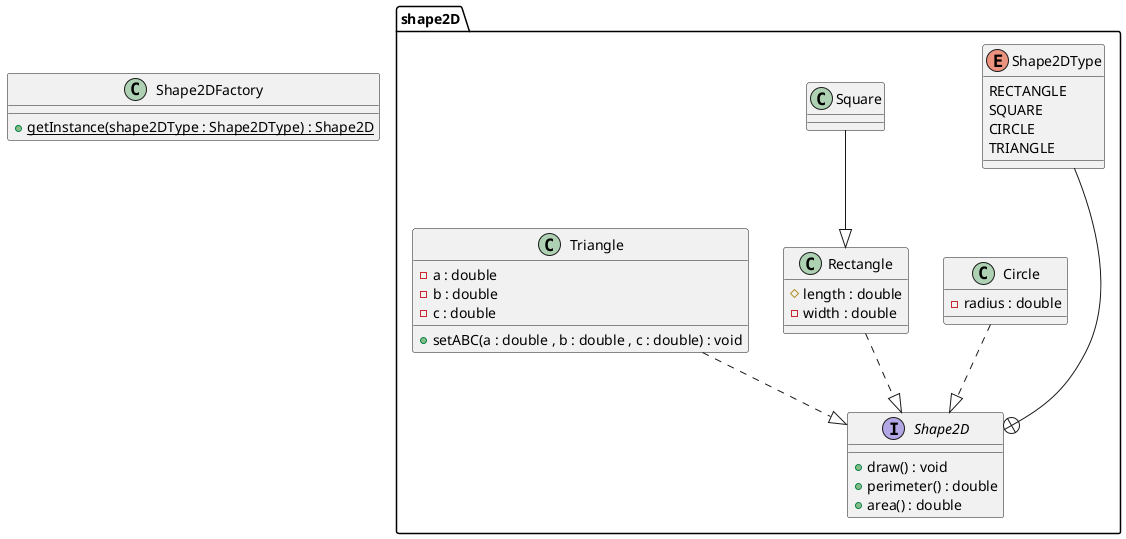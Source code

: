 @startuml
package shape2D{
    enum Shape2DType{
        RECTANGLE
        SQUARE
        CIRCLE
        TRIANGLE
    }
    interface Shape2D{
        + draw() : void
        + perimeter() : double
        + area() : double
    }

    class Circle{
    - radius : double
    }

    class Rectangle{
    # length : double
    - width : double
    }

    class Square{

    }
    class Triangle{
        - a : double
        - b : double
        - c : double

        + setABC(a : double , b : double , c : double) : void
    }
    Circle ..|> Shape2D
    Rectangle ..|> Shape2D
    Square --|> Rectangle
    Triangle ..|> Shape2D
    Shape2DType ---+ Shape2D

}
class Shape2DFactory{
 + getInstance(shape2DType : Shape2DType) : Shape2D {static}
}


@enduml